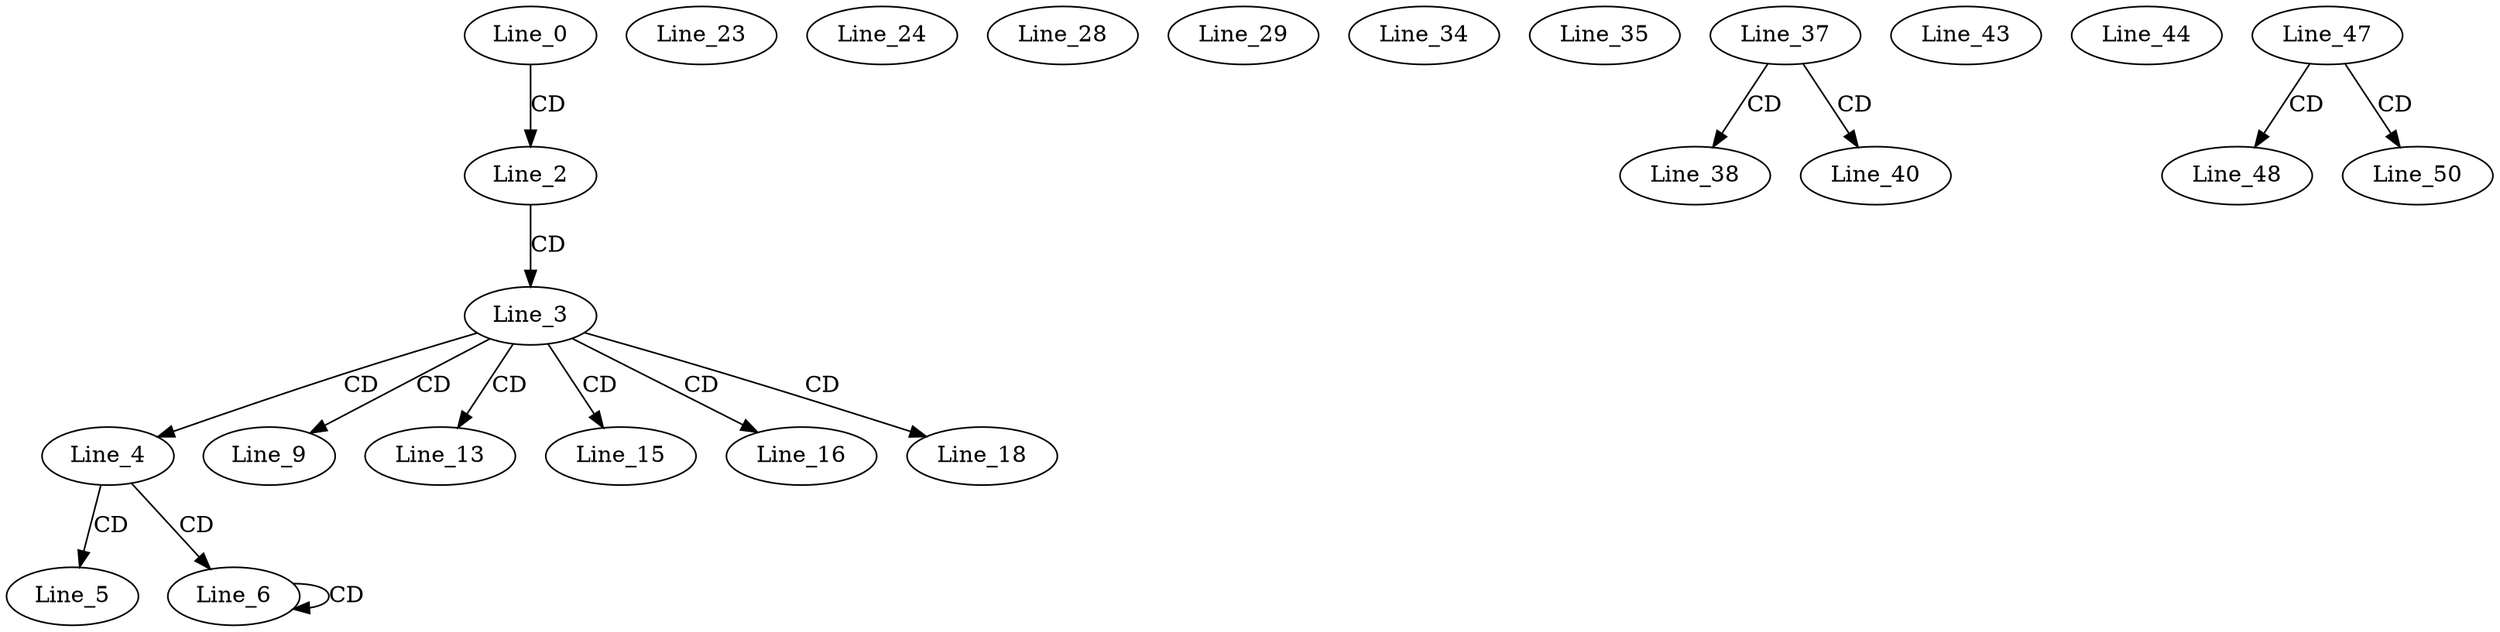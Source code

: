digraph G {
  Line_0;
  Line_2;
  Line_3;
  Line_4;
  Line_5;
  Line_6;
  Line_6;
  Line_9;
  Line_13;
  Line_15;
  Line_16;
  Line_18;
  Line_23;
  Line_24;
  Line_28;
  Line_29;
  Line_34;
  Line_35;
  Line_37;
  Line_37;
  Line_37;
  Line_37;
  Line_38;
  Line_40;
  Line_43;
  Line_44;
  Line_47;
  Line_47;
  Line_47;
  Line_47;
  Line_48;
  Line_50;
  Line_0 -> Line_2 [ label="CD" ];
  Line_2 -> Line_3 [ label="CD" ];
  Line_3 -> Line_4 [ label="CD" ];
  Line_4 -> Line_5 [ label="CD" ];
  Line_4 -> Line_6 [ label="CD" ];
  Line_6 -> Line_6 [ label="CD" ];
  Line_3 -> Line_9 [ label="CD" ];
  Line_3 -> Line_13 [ label="CD" ];
  Line_3 -> Line_15 [ label="CD" ];
  Line_3 -> Line_16 [ label="CD" ];
  Line_3 -> Line_18 [ label="CD" ];
  Line_37 -> Line_38 [ label="CD" ];
  Line_37 -> Line_40 [ label="CD" ];
  Line_47 -> Line_48 [ label="CD" ];
  Line_47 -> Line_50 [ label="CD" ];
}
